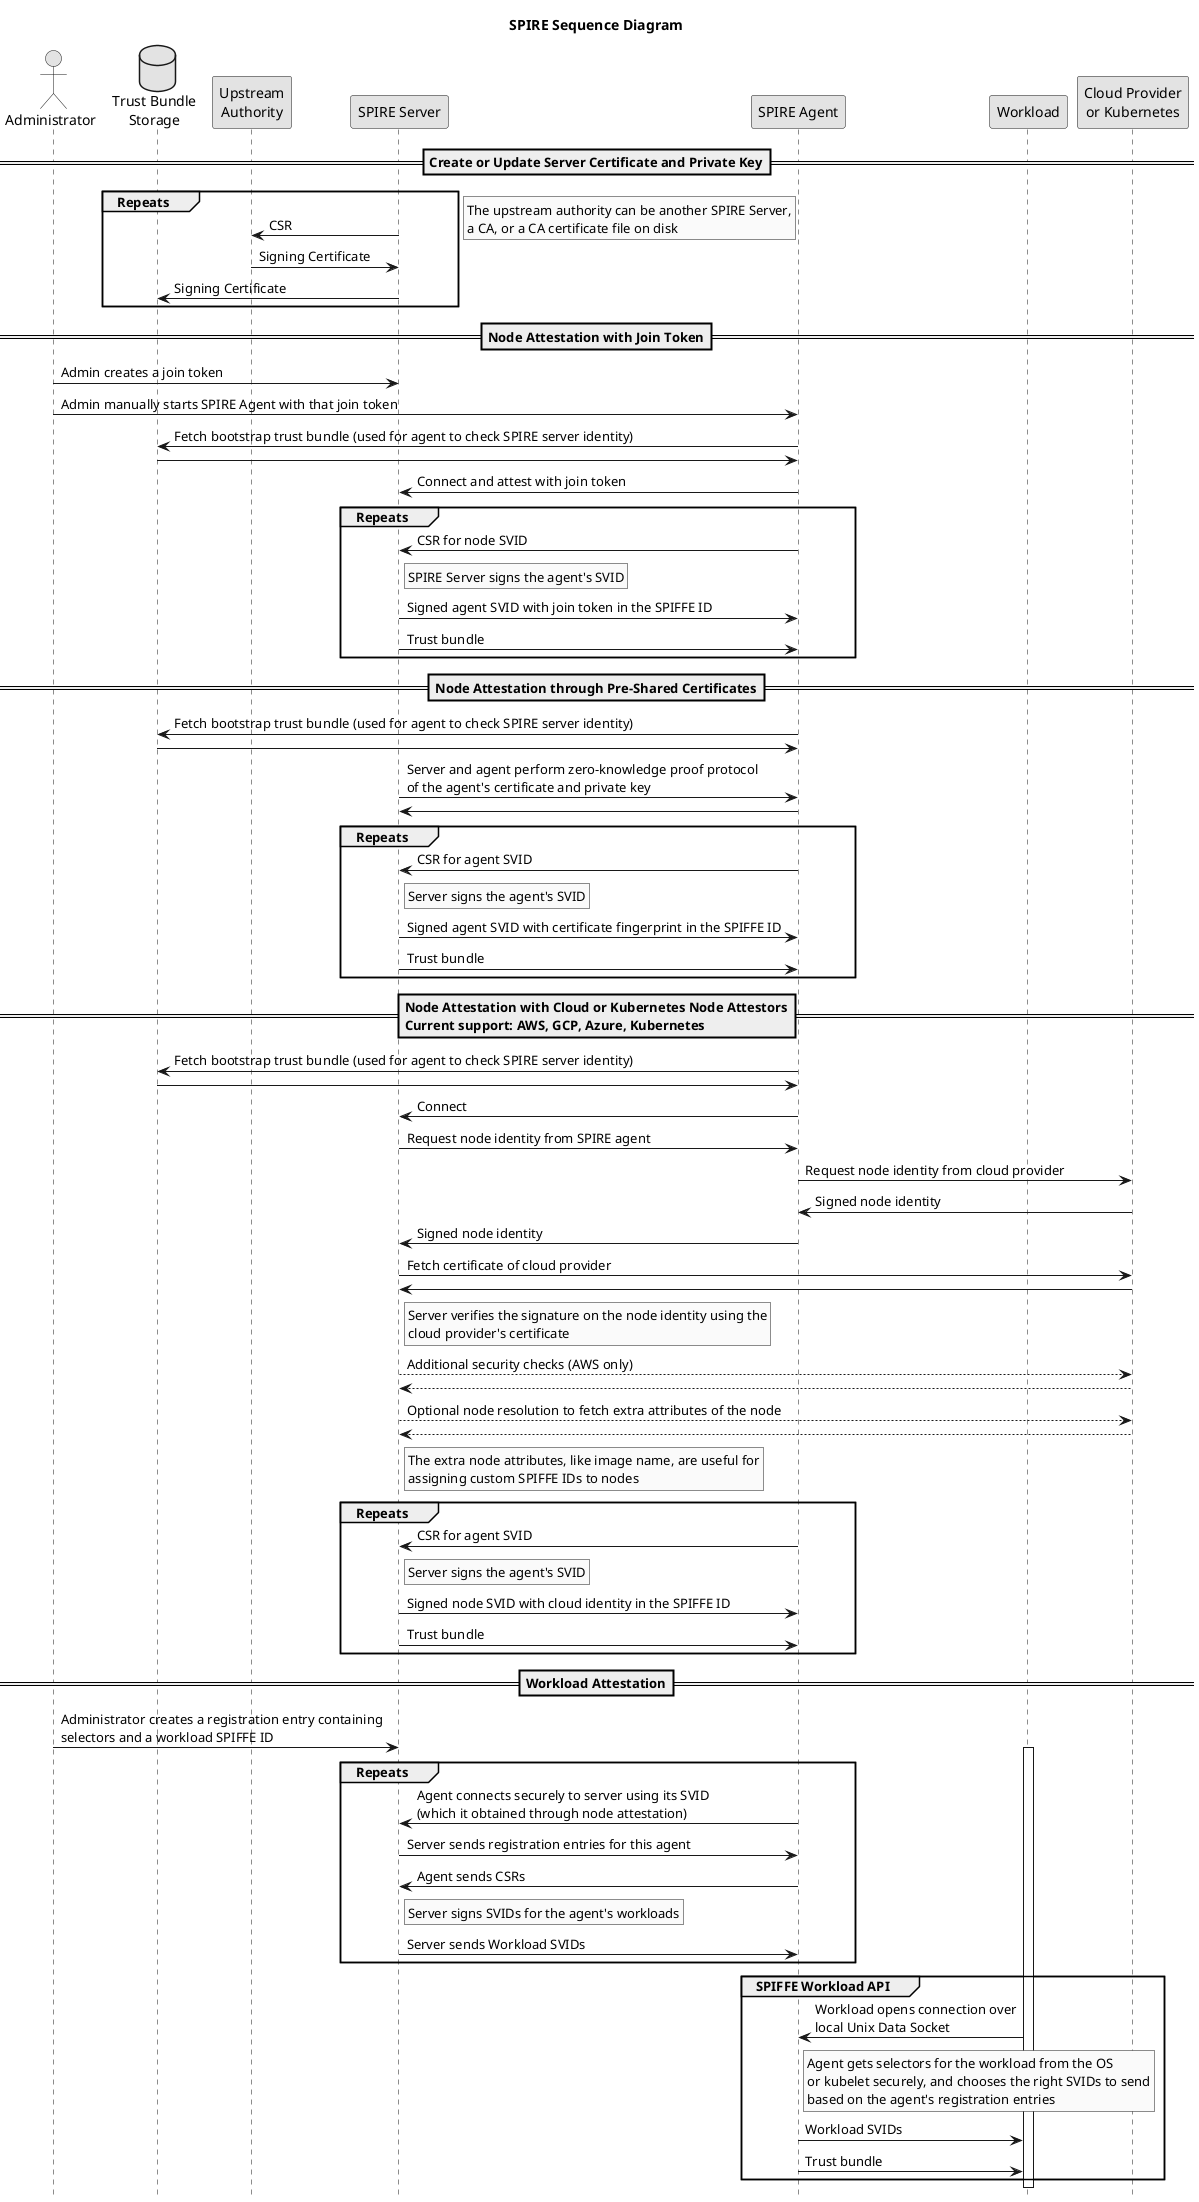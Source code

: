 @startuml
hide footbox
skinparam shadowing false
skinparam monochrome true
title SPIRE Sequence Diagram
actor "Administrator" as admin
database "Trust Bundle\nStorage" as bs
participant "Upstream\nAuthority" as ua
participant "SPIRE Server" as ss
participant "SPIRE Agent" as sa1
participant "Workload" as wk
participant "Cloud Provider\nor Kubernetes" as cp

==Create or Update Server Certificate and Private Key==
group Repeats
    ss -> ua: CSR
    ua -> ss: Signing Certificate
    ss->bs: Signing Certificate
end
rnote right: The upstream authority can be another SPIRE Server,\na CA, or a CA certificate file on disk

==Node Attestation with Join Token==
admin -> ss: Admin creates a join token
admin -> sa1: Admin manually starts SPIRE Agent with that join token
sa1 -> bs: Fetch bootstrap trust bundle (used for agent to check SPIRE server identity)
bs->sa1
sa1-> ss: Connect and attest with join token
group Repeats
sa1 -> ss: CSR for node SVID
rnote right of ss: SPIRE Server signs the agent's SVID
ss -> sa1: Signed agent SVID with join token in the SPIFFE ID
ss -> sa1: Trust bundle
end

==Node Attestation through Pre-Shared Certificates==
sa1 -> bs: Fetch bootstrap trust bundle (used for agent to check SPIRE server identity)
bs->sa1
ss -> sa1: Server and agent perform zero-knowledge proof protocol\nof the agent's certificate and private key
ss <- sa1
group Repeats 
sa1 -> ss: CSR for agent SVID
rnote right of ss: Server signs the agent's SVID

ss -> sa1: Signed agent SVID with certificate fingerprint in the SPIFFE ID
ss -> sa1: Trust bundle
end

==Node Attestation with Cloud or Kubernetes Node Attestors\nCurrent support: AWS, GCP, Azure, Kubernetes== 
sa1 -> bs: Fetch bootstrap trust bundle (used for agent to check SPIRE server identity)
bs->sa1
sa1->ss: Connect
ss -> sa1: Request node identity from SPIRE agent
sa1 -> cp: Request node identity from cloud provider
cp -> sa1: Signed node identity
sa1 -> ss: Signed node identity
ss -> cp: Fetch certificate of cloud provider
cp -> ss
rnote right of ss: Server verifies the signature on the node identity using the\ncloud provider's certificate
ss --> cp: Additional security checks (AWS only)
cp-->ss
ss --> cp: Optional node resolution to fetch extra attributes of the node
cp-->ss
rnote right of ss: The extra node attributes, like image name, are useful for\nassigning custom SPIFFE IDs to nodes
group Repeats 
sa1 -> ss: CSR for agent SVID
rnote right of ss: Server signs the agent's SVID
ss -> sa1: Signed node SVID with cloud identity in the SPIFFE ID
ss -> sa1: Trust bundle
end


==Workload Attestation==
admin->ss: Administrator creates a registration entry containing\nselectors and a workload SPIFFE ID
activate wk
group Repeats
sa1->ss: Agent connects securely to server using its SVID\n(which it obtained through node attestation)
ss->sa1: Server sends registration entries for this agent
sa1->ss: Agent sends CSRs
rnote right of ss: Server signs SVIDs for the agent's workloads
ss->sa1: Server sends Workload SVIDs
end
group SPIFFE Workload API
wk->sa1: Workload opens connection over\nlocal Unix Data Socket
rnote right of sa1: Agent gets selectors for the workload from the OS\nor kubelet securely, and chooses the right SVIDs to send\nbased on the agent's registration entries
sa1->wk: Workload SVIDs
sa1->wk: Trust bundle
end



@enduml